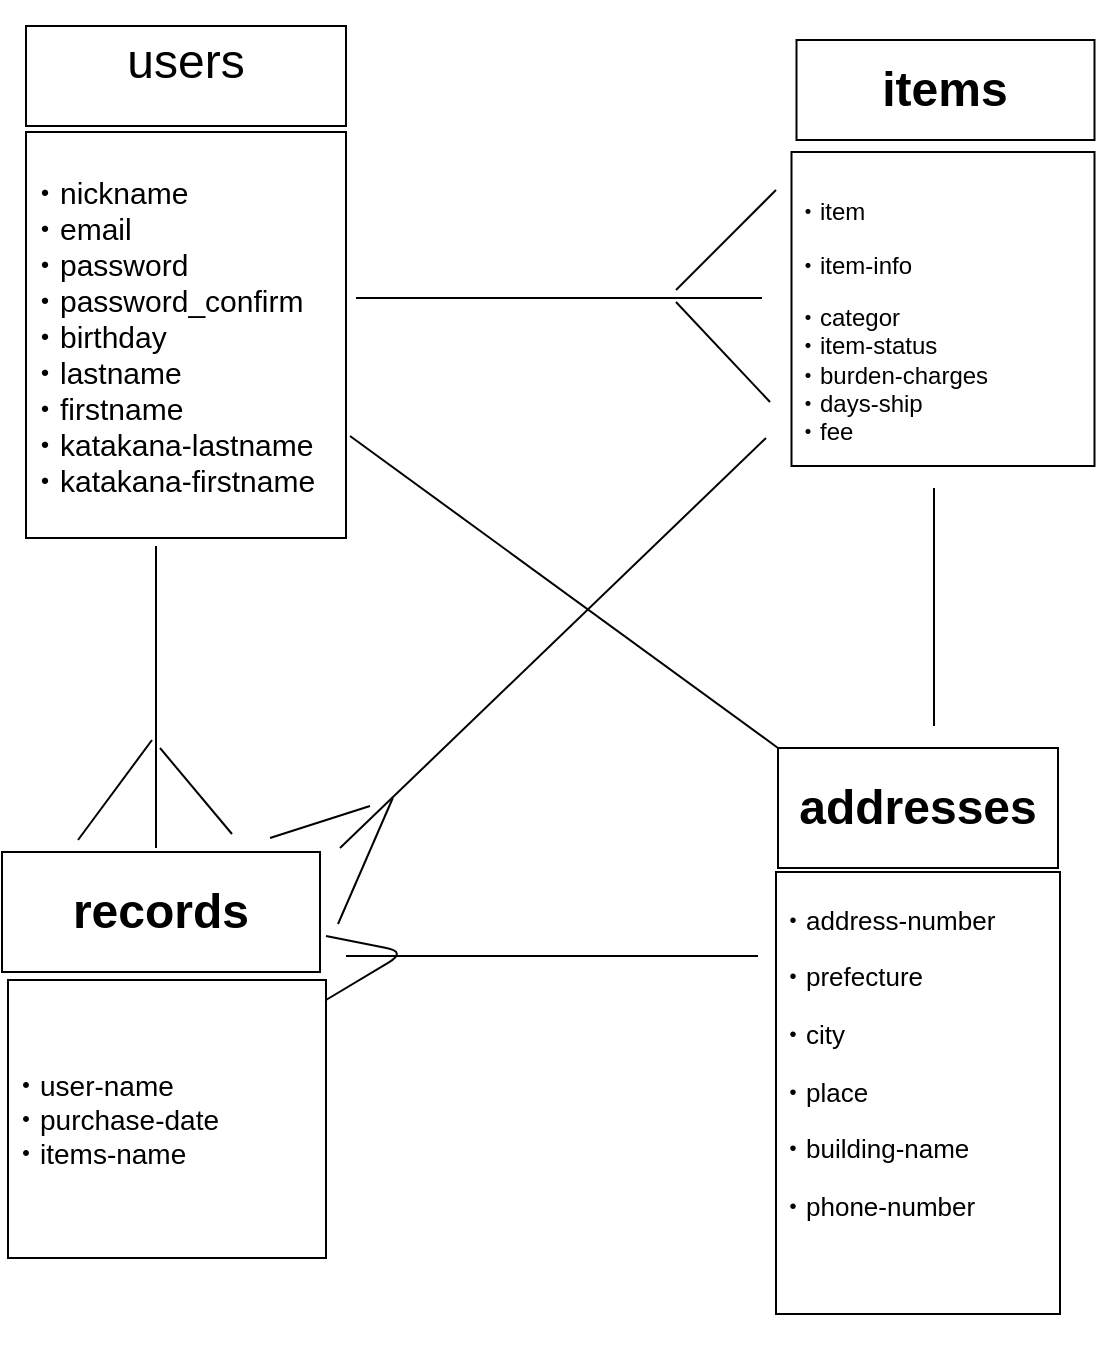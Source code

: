 <mxfile version="13.6.5">
    <diagram id="oU5uA1iXkr2jlbdJMO_b" name="ページ1">
        <mxGraphModel dx="765" dy="854" grid="0" gridSize="10" guides="1" tooltips="1" connect="1" arrows="1" fold="1" page="1" pageScale="1" pageWidth="827" pageHeight="1169" math="0" shadow="0">
            <root>
                <mxCell id="0"/>
                <mxCell id="1" parent="0"/>
                <mxCell id="14" value="&lt;h1&gt;&lt;span style=&quot;font-weight: normal&quot;&gt;users&lt;/span&gt;&lt;/h1&gt;&lt;div&gt;&lt;span style=&quot;font-weight: normal&quot;&gt;&lt;br&gt;&lt;/span&gt;&lt;/div&gt;" style="rounded=0;whiteSpace=wrap;html=1;fontFamily=Helvetica;align=center;" parent="1" vertex="1">
                    <mxGeometry x="42" y="242" width="160" height="50" as="geometry"/>
                </mxCell>
                <mxCell id="17" value="&lt;font style=&quot;font-size: 15px&quot;&gt;・nickname&lt;br&gt;&lt;span&gt;・email&lt;br&gt;&lt;/span&gt;・password&lt;br&gt;・password_confirm&lt;br&gt;・birthday&lt;br&gt;・lastname&lt;br&gt;・firstname&lt;br&gt;・katakana-lastname&lt;br&gt;・katakana-firstname&lt;br&gt;&lt;/font&gt;" style="rounded=0;whiteSpace=wrap;html=1;fontFamily=Helvetica;align=left;" parent="1" vertex="1">
                    <mxGeometry x="42" y="295" width="160" height="203" as="geometry"/>
                </mxCell>
                <mxCell id="19" value="&lt;h1&gt;items&lt;/h1&gt;" style="rounded=0;whiteSpace=wrap;html=1;fontFamily=Helvetica;align=center;" parent="1" vertex="1">
                    <mxGeometry x="427.25" y="249" width="149" height="50" as="geometry"/>
                </mxCell>
                <mxCell id="24" value="&lt;h1&gt;addresses&lt;/h1&gt;" style="rounded=0;whiteSpace=wrap;html=1;sketch=0;align=center;" parent="1" vertex="1">
                    <mxGeometry x="418" y="603" width="140" height="60" as="geometry"/>
                </mxCell>
                <mxCell id="25" value="&lt;p&gt;&lt;br&gt;&lt;/p&gt;&lt;p style=&quot;font-size: 13px&quot;&gt;&lt;font style=&quot;font-size: 13px&quot;&gt;・address-number&lt;/font&gt;&lt;/p&gt;&lt;p style=&quot;font-size: 13px&quot;&gt;&lt;span&gt;&lt;font style=&quot;font-size: 13px&quot;&gt;・prefecture&lt;/font&gt;&lt;/span&gt;&lt;/p&gt;&lt;p style=&quot;font-size: 13px&quot;&gt;&lt;span&gt;&lt;font style=&quot;font-size: 13px&quot;&gt;・city&lt;/font&gt;&lt;/span&gt;&lt;/p&gt;&lt;p style=&quot;font-size: 13px&quot;&gt;・place&lt;/p&gt;&lt;p style=&quot;font-size: 13px&quot;&gt;・building-name&lt;/p&gt;&lt;p style=&quot;font-size: 13px&quot;&gt;&lt;font style=&quot;font-size: 13px&quot;&gt;・phone-number&lt;/font&gt;&lt;/p&gt;&lt;p style=&quot;font-size: 13px&quot;&gt;&lt;font style=&quot;font-size: 13px&quot;&gt;&lt;br&gt;&lt;/font&gt;&lt;/p&gt;&lt;p style=&quot;font-size: 13px&quot;&gt;&lt;br&gt;&lt;/p&gt;" style="rounded=0;whiteSpace=wrap;html=1;sketch=0;align=left;" parent="1" vertex="1">
                    <mxGeometry x="417" y="665" width="142" height="221" as="geometry"/>
                </mxCell>
                <mxCell id="66" style="edgeStyle=orthogonalEdgeStyle;rounded=0;orthogonalLoop=1;jettySize=auto;html=1;exitX=0.25;exitY=1;exitDx=0;exitDy=0;" parent="1" source="26" edge="1">
                    <mxGeometry relative="1" as="geometry">
                        <mxPoint x="79" y="694.735" as="targetPoint"/>
                    </mxGeometry>
                </mxCell>
                <mxCell id="26" value="&lt;h1&gt;records&lt;/h1&gt;" style="rounded=0;whiteSpace=wrap;html=1;sketch=0;align=center;" parent="1" vertex="1">
                    <mxGeometry x="30" y="655" width="159" height="60" as="geometry"/>
                </mxCell>
                <mxCell id="30" value="&lt;div style=&quot;font-size: 14px&quot;&gt;&lt;font style=&quot;font-size: 14px&quot;&gt;・user-name&lt;/font&gt;&lt;/div&gt;&lt;div style=&quot;font-size: 14px&quot;&gt;&lt;span&gt;&lt;font style=&quot;font-size: 14px&quot;&gt;・purchase-date&lt;/font&gt;&lt;/span&gt;&lt;/div&gt;&lt;div style=&quot;font-size: 14px&quot;&gt;&lt;font style=&quot;font-size: 14px&quot;&gt;・items-name&lt;/font&gt;&lt;/div&gt;" style="rounded=0;whiteSpace=wrap;html=1;sketch=0;align=left;" parent="1" vertex="1">
                    <mxGeometry x="33" y="719" width="159" height="139" as="geometry"/>
                </mxCell>
                <mxCell id="32" value="" style="endArrow=none;html=1;" parent="1" edge="1">
                    <mxGeometry width="50" height="50" relative="1" as="geometry">
                        <mxPoint x="207" y="378" as="sourcePoint"/>
                        <mxPoint x="410" y="378" as="targetPoint"/>
                    </mxGeometry>
                </mxCell>
                <mxCell id="39" value="" style="endArrow=none;html=1;" parent="1" edge="1">
                    <mxGeometry width="50" height="50" relative="1" as="geometry">
                        <mxPoint x="107" y="653" as="sourcePoint"/>
                        <mxPoint x="107" y="502" as="targetPoint"/>
                    </mxGeometry>
                </mxCell>
                <mxCell id="40" value="" style="endArrow=none;html=1;" parent="1" edge="1">
                    <mxGeometry width="50" height="50" relative="1" as="geometry">
                        <mxPoint x="202" y="707" as="sourcePoint"/>
                        <mxPoint x="408" y="707" as="targetPoint"/>
                    </mxGeometry>
                </mxCell>
                <mxCell id="42" value="" style="endArrow=none;html=1;" parent="1" edge="1">
                    <mxGeometry width="50" height="50" relative="1" as="geometry">
                        <mxPoint x="192" y="729" as="sourcePoint"/>
                        <mxPoint x="192" y="697" as="targetPoint"/>
                        <Array as="points">
                            <mxPoint x="232" y="705"/>
                        </Array>
                    </mxGeometry>
                </mxCell>
                <mxCell id="44" value="" style="endArrow=none;html=1;" parent="1" edge="1">
                    <mxGeometry width="50" height="50" relative="1" as="geometry">
                        <mxPoint x="199" y="653" as="sourcePoint"/>
                        <mxPoint x="412" y="448" as="targetPoint"/>
                    </mxGeometry>
                </mxCell>
                <mxCell id="45" value="" style="endArrow=none;html=1;exitX=0;exitY=0;exitDx=0;exitDy=0;" parent="1" source="24" edge="1">
                    <mxGeometry width="50" height="50" relative="1" as="geometry">
                        <mxPoint x="412" y="598" as="sourcePoint"/>
                        <mxPoint x="204" y="447" as="targetPoint"/>
                    </mxGeometry>
                </mxCell>
                <mxCell id="49" value="" style="endArrow=none;html=1;" parent="1" edge="1">
                    <mxGeometry width="50" height="50" relative="1" as="geometry">
                        <mxPoint x="496" y="473" as="sourcePoint"/>
                        <mxPoint x="496" y="592" as="targetPoint"/>
                    </mxGeometry>
                </mxCell>
                <mxCell id="51" value="" style="endArrow=none;html=1;" parent="1" edge="1">
                    <mxGeometry width="50" height="50" relative="1" as="geometry">
                        <mxPoint x="109" y="603" as="sourcePoint"/>
                        <mxPoint x="145" y="646" as="targetPoint"/>
                    </mxGeometry>
                </mxCell>
                <mxCell id="55" value="" style="endArrow=none;html=1;" parent="1" edge="1">
                    <mxGeometry width="50" height="50" relative="1" as="geometry">
                        <mxPoint x="68" y="649" as="sourcePoint"/>
                        <mxPoint x="105" y="599" as="targetPoint"/>
                    </mxGeometry>
                </mxCell>
                <mxCell id="61" value="" style="endArrow=none;html=1;" parent="1" edge="1">
                    <mxGeometry width="50" height="50" relative="1" as="geometry">
                        <mxPoint x="367" y="374" as="sourcePoint"/>
                        <mxPoint x="417" y="324" as="targetPoint"/>
                    </mxGeometry>
                </mxCell>
                <mxCell id="62" value="" style="endArrow=none;html=1;" parent="1" edge="1">
                    <mxGeometry width="50" height="50" relative="1" as="geometry">
                        <mxPoint x="414" y="430" as="sourcePoint"/>
                        <mxPoint x="367" y="380" as="targetPoint"/>
                    </mxGeometry>
                </mxCell>
                <mxCell id="65" value="" style="endArrow=none;html=1;" parent="1" edge="1">
                    <mxGeometry width="50" height="50" relative="1" as="geometry">
                        <mxPoint x="164" y="648" as="sourcePoint"/>
                        <mxPoint x="214" y="632" as="targetPoint"/>
                    </mxGeometry>
                </mxCell>
                <mxCell id="67" value="" style="endArrow=none;html=1;" parent="1" edge="1">
                    <mxGeometry width="50" height="50" relative="1" as="geometry">
                        <mxPoint x="198" y="691" as="sourcePoint"/>
                        <mxPoint x="225.405" y="628" as="targetPoint"/>
                    </mxGeometry>
                </mxCell>
                <mxCell id="68" value="&lt;p&gt;・item&lt;/p&gt;&lt;p&gt;&lt;span&gt;・item-info&lt;/span&gt;&lt;/p&gt;・categor&lt;br&gt;&lt;span&gt;・item-status&lt;/span&gt;&lt;br&gt;・burden-charges&lt;br&gt;・days-ship&lt;br&gt;・fee" style="rounded=0;whiteSpace=wrap;html=1;align=left;" parent="1" vertex="1">
                    <mxGeometry x="424.75" y="305" width="151.5" height="157" as="geometry"/>
                </mxCell>
            </root>
        </mxGraphModel>
    </diagram>
</mxfile>